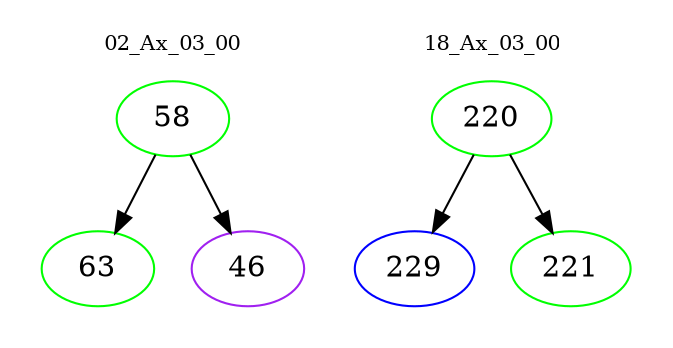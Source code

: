 digraph{
subgraph cluster_0 {
color = white
label = "02_Ax_03_00";
fontsize=10;
T0_58 [label="58", color="green"]
T0_58 -> T0_63 [color="black"]
T0_63 [label="63", color="green"]
T0_58 -> T0_46 [color="black"]
T0_46 [label="46", color="purple"]
}
subgraph cluster_1 {
color = white
label = "18_Ax_03_00";
fontsize=10;
T1_220 [label="220", color="green"]
T1_220 -> T1_229 [color="black"]
T1_229 [label="229", color="blue"]
T1_220 -> T1_221 [color="black"]
T1_221 [label="221", color="green"]
}
}
